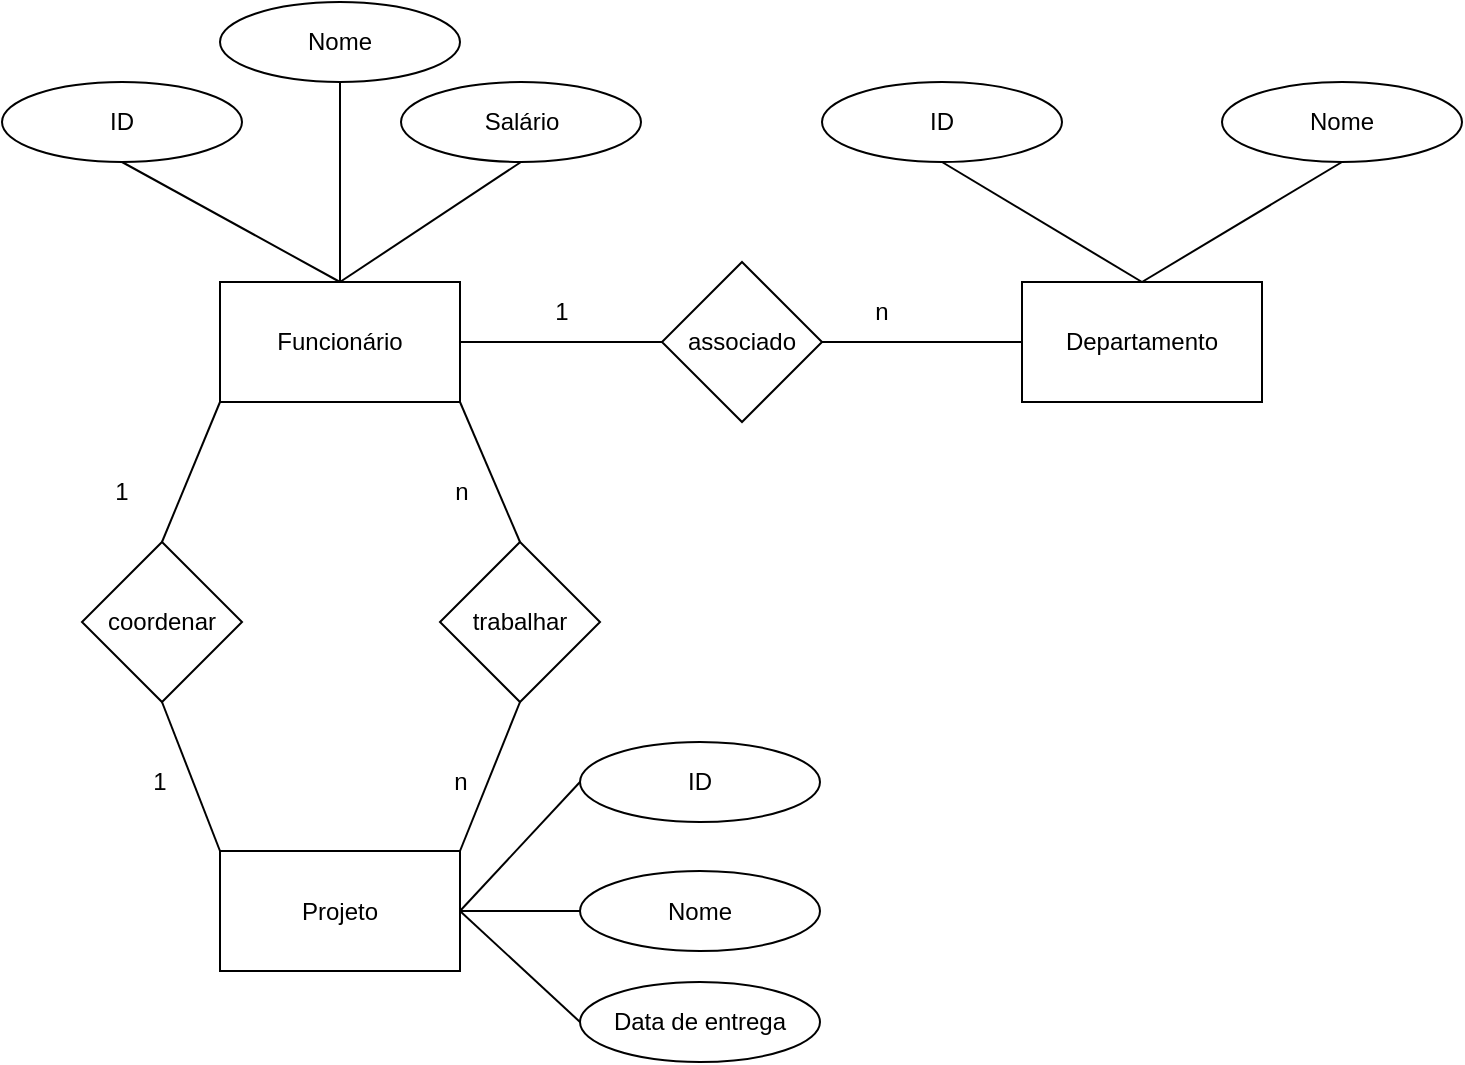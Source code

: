 <mxfile version="22.0.8" type="device">
  <diagram name="Página-1" id="m4aMym4YLJazNHy8Jg4d">
    <mxGraphModel dx="1393" dy="758" grid="1" gridSize="10" guides="1" tooltips="1" connect="1" arrows="1" fold="1" page="1" pageScale="1" pageWidth="827" pageHeight="1169" math="0" shadow="0">
      <root>
        <mxCell id="0" />
        <mxCell id="1" parent="0" />
        <mxCell id="Obrj_j-cfgOJttjoZD4i-1" value="Funcionário" style="rounded=0;whiteSpace=wrap;html=1;" vertex="1" parent="1">
          <mxGeometry x="159" y="240" width="120" height="60" as="geometry" />
        </mxCell>
        <mxCell id="Obrj_j-cfgOJttjoZD4i-2" value="Departamento" style="rounded=0;whiteSpace=wrap;html=1;" vertex="1" parent="1">
          <mxGeometry x="560" y="240" width="120" height="60" as="geometry" />
        </mxCell>
        <mxCell id="Obrj_j-cfgOJttjoZD4i-3" value="Projeto" style="rounded=0;whiteSpace=wrap;html=1;" vertex="1" parent="1">
          <mxGeometry x="159" y="524.5" width="120" height="60" as="geometry" />
        </mxCell>
        <mxCell id="Obrj_j-cfgOJttjoZD4i-4" value="trabalhar" style="rhombus;whiteSpace=wrap;html=1;" vertex="1" parent="1">
          <mxGeometry x="269" y="370" width="80" height="80" as="geometry" />
        </mxCell>
        <mxCell id="Obrj_j-cfgOJttjoZD4i-5" value="associado" style="rhombus;whiteSpace=wrap;html=1;" vertex="1" parent="1">
          <mxGeometry x="380" y="230" width="80" height="80" as="geometry" />
        </mxCell>
        <mxCell id="Obrj_j-cfgOJttjoZD4i-6" value="coordenar" style="rhombus;whiteSpace=wrap;html=1;" vertex="1" parent="1">
          <mxGeometry x="90" y="370" width="80" height="80" as="geometry" />
        </mxCell>
        <mxCell id="Obrj_j-cfgOJttjoZD4i-7" value="" style="endArrow=none;html=1;rounded=0;exitX=1;exitY=1;exitDx=0;exitDy=0;entryX=0.5;entryY=0;entryDx=0;entryDy=0;" edge="1" parent="1" source="Obrj_j-cfgOJttjoZD4i-1" target="Obrj_j-cfgOJttjoZD4i-4">
          <mxGeometry width="50" height="50" relative="1" as="geometry">
            <mxPoint x="390" y="420" as="sourcePoint" />
            <mxPoint x="440" y="370" as="targetPoint" />
          </mxGeometry>
        </mxCell>
        <mxCell id="Obrj_j-cfgOJttjoZD4i-8" value="n" style="text;html=1;strokeColor=none;fillColor=none;align=center;verticalAlign=middle;whiteSpace=wrap;rounded=0;" vertex="1" parent="1">
          <mxGeometry x="249.5" y="330" width="60" height="30" as="geometry" />
        </mxCell>
        <mxCell id="Obrj_j-cfgOJttjoZD4i-9" value="" style="endArrow=none;html=1;rounded=0;entryX=0.5;entryY=1;entryDx=0;entryDy=0;exitX=1;exitY=0;exitDx=0;exitDy=0;" edge="1" parent="1" source="Obrj_j-cfgOJttjoZD4i-3" target="Obrj_j-cfgOJttjoZD4i-4">
          <mxGeometry width="50" height="50" relative="1" as="geometry">
            <mxPoint x="280" y="520" as="sourcePoint" />
            <mxPoint x="440" y="370" as="targetPoint" />
          </mxGeometry>
        </mxCell>
        <mxCell id="Obrj_j-cfgOJttjoZD4i-10" value="n" style="text;html=1;strokeColor=none;fillColor=none;align=center;verticalAlign=middle;whiteSpace=wrap;rounded=0;" vertex="1" parent="1">
          <mxGeometry x="249.5" y="470" width="59" height="40" as="geometry" />
        </mxCell>
        <mxCell id="Obrj_j-cfgOJttjoZD4i-11" value="" style="endArrow=none;html=1;rounded=0;exitX=0.5;exitY=0;exitDx=0;exitDy=0;entryX=0;entryY=1;entryDx=0;entryDy=0;" edge="1" parent="1" source="Obrj_j-cfgOJttjoZD4i-6" target="Obrj_j-cfgOJttjoZD4i-1">
          <mxGeometry width="50" height="50" relative="1" as="geometry">
            <mxPoint x="390" y="420" as="sourcePoint" />
            <mxPoint x="440" y="370" as="targetPoint" />
          </mxGeometry>
        </mxCell>
        <mxCell id="Obrj_j-cfgOJttjoZD4i-12" value="1" style="text;html=1;strokeColor=none;fillColor=none;align=center;verticalAlign=middle;whiteSpace=wrap;rounded=0;" vertex="1" parent="1">
          <mxGeometry x="80" y="330" width="60" height="30" as="geometry" />
        </mxCell>
        <mxCell id="Obrj_j-cfgOJttjoZD4i-13" value="1" style="text;html=1;strokeColor=none;fillColor=none;align=center;verticalAlign=middle;whiteSpace=wrap;rounded=0;" vertex="1" parent="1">
          <mxGeometry x="99" y="475" width="60" height="30" as="geometry" />
        </mxCell>
        <mxCell id="Obrj_j-cfgOJttjoZD4i-14" value="" style="endArrow=none;html=1;rounded=0;exitX=0.5;exitY=1;exitDx=0;exitDy=0;entryX=0;entryY=0;entryDx=0;entryDy=0;" edge="1" parent="1" source="Obrj_j-cfgOJttjoZD4i-6" target="Obrj_j-cfgOJttjoZD4i-3">
          <mxGeometry width="50" height="50" relative="1" as="geometry">
            <mxPoint x="390" y="420" as="sourcePoint" />
            <mxPoint x="440" y="370" as="targetPoint" />
          </mxGeometry>
        </mxCell>
        <mxCell id="Obrj_j-cfgOJttjoZD4i-15" value="" style="endArrow=none;html=1;rounded=0;exitX=1;exitY=0.5;exitDx=0;exitDy=0;entryX=0;entryY=0.5;entryDx=0;entryDy=0;" edge="1" parent="1" source="Obrj_j-cfgOJttjoZD4i-1" target="Obrj_j-cfgOJttjoZD4i-5">
          <mxGeometry width="50" height="50" relative="1" as="geometry">
            <mxPoint x="390" y="420" as="sourcePoint" />
            <mxPoint x="440" y="370" as="targetPoint" />
          </mxGeometry>
        </mxCell>
        <mxCell id="Obrj_j-cfgOJttjoZD4i-16" value="1" style="text;html=1;strokeColor=none;fillColor=none;align=center;verticalAlign=middle;whiteSpace=wrap;rounded=0;" vertex="1" parent="1">
          <mxGeometry x="300" y="240" width="60" height="30" as="geometry" />
        </mxCell>
        <mxCell id="Obrj_j-cfgOJttjoZD4i-17" value="" style="endArrow=none;html=1;rounded=0;entryX=1;entryY=0.5;entryDx=0;entryDy=0;exitX=0;exitY=0.5;exitDx=0;exitDy=0;" edge="1" parent="1" source="Obrj_j-cfgOJttjoZD4i-2" target="Obrj_j-cfgOJttjoZD4i-5">
          <mxGeometry width="50" height="50" relative="1" as="geometry">
            <mxPoint x="390" y="420" as="sourcePoint" />
            <mxPoint x="440" y="370" as="targetPoint" />
          </mxGeometry>
        </mxCell>
        <mxCell id="Obrj_j-cfgOJttjoZD4i-18" value="n" style="text;html=1;strokeColor=none;fillColor=none;align=center;verticalAlign=middle;whiteSpace=wrap;rounded=0;" vertex="1" parent="1">
          <mxGeometry x="460" y="240" width="60" height="30" as="geometry" />
        </mxCell>
        <mxCell id="Obrj_j-cfgOJttjoZD4i-19" value="ID" style="ellipse;whiteSpace=wrap;html=1;" vertex="1" parent="1">
          <mxGeometry x="50" y="140" width="120" height="40" as="geometry" />
        </mxCell>
        <mxCell id="Obrj_j-cfgOJttjoZD4i-21" value="ID" style="ellipse;whiteSpace=wrap;html=1;" vertex="1" parent="1">
          <mxGeometry x="460" y="140" width="120" height="40" as="geometry" />
        </mxCell>
        <mxCell id="Obrj_j-cfgOJttjoZD4i-22" value="ID" style="ellipse;whiteSpace=wrap;html=1;" vertex="1" parent="1">
          <mxGeometry x="339" y="470" width="120" height="40" as="geometry" />
        </mxCell>
        <mxCell id="Obrj_j-cfgOJttjoZD4i-24" value="Nome" style="ellipse;whiteSpace=wrap;html=1;" vertex="1" parent="1">
          <mxGeometry x="159" y="100" width="120" height="40" as="geometry" />
        </mxCell>
        <mxCell id="Obrj_j-cfgOJttjoZD4i-25" value="Salário" style="ellipse;whiteSpace=wrap;html=1;" vertex="1" parent="1">
          <mxGeometry x="249.5" y="140" width="120" height="40" as="geometry" />
        </mxCell>
        <mxCell id="Obrj_j-cfgOJttjoZD4i-26" value="" style="endArrow=none;html=1;rounded=0;exitX=0.5;exitY=0;exitDx=0;exitDy=0;entryX=0.5;entryY=1;entryDx=0;entryDy=0;" edge="1" parent="1" source="Obrj_j-cfgOJttjoZD4i-1" target="Obrj_j-cfgOJttjoZD4i-25">
          <mxGeometry width="50" height="50" relative="1" as="geometry">
            <mxPoint x="450" y="360" as="sourcePoint" />
            <mxPoint x="500" y="310" as="targetPoint" />
          </mxGeometry>
        </mxCell>
        <mxCell id="Obrj_j-cfgOJttjoZD4i-27" value="" style="endArrow=none;html=1;rounded=0;entryX=0.5;entryY=1;entryDx=0;entryDy=0;exitX=0.5;exitY=0;exitDx=0;exitDy=0;" edge="1" parent="1" source="Obrj_j-cfgOJttjoZD4i-1" target="Obrj_j-cfgOJttjoZD4i-24">
          <mxGeometry width="50" height="50" relative="1" as="geometry">
            <mxPoint x="160" y="240" as="sourcePoint" />
            <mxPoint x="260" y="210" as="targetPoint" />
          </mxGeometry>
        </mxCell>
        <mxCell id="Obrj_j-cfgOJttjoZD4i-29" value="" style="endArrow=none;html=1;rounded=0;exitX=0.5;exitY=0;exitDx=0;exitDy=0;entryX=0.5;entryY=1;entryDx=0;entryDy=0;" edge="1" parent="1" source="Obrj_j-cfgOJttjoZD4i-1" target="Obrj_j-cfgOJttjoZD4i-19">
          <mxGeometry width="50" height="50" relative="1" as="geometry">
            <mxPoint x="189" y="270" as="sourcePoint" />
            <mxPoint x="280" y="230" as="targetPoint" />
          </mxGeometry>
        </mxCell>
        <mxCell id="Obrj_j-cfgOJttjoZD4i-30" value="Nome" style="ellipse;whiteSpace=wrap;html=1;" vertex="1" parent="1">
          <mxGeometry x="660" y="140" width="120" height="40" as="geometry" />
        </mxCell>
        <mxCell id="Obrj_j-cfgOJttjoZD4i-31" value="" style="endArrow=none;html=1;rounded=0;exitX=0.5;exitY=0;exitDx=0;exitDy=0;entryX=0.5;entryY=1;entryDx=0;entryDy=0;" edge="1" parent="1" source="Obrj_j-cfgOJttjoZD4i-2" target="Obrj_j-cfgOJttjoZD4i-21">
          <mxGeometry width="50" height="50" relative="1" as="geometry">
            <mxPoint x="629" y="240" as="sourcePoint" />
            <mxPoint x="520" y="180" as="targetPoint" />
          </mxGeometry>
        </mxCell>
        <mxCell id="Obrj_j-cfgOJttjoZD4i-32" value="" style="endArrow=none;html=1;rounded=0;exitX=0.5;exitY=0;exitDx=0;exitDy=0;entryX=0.5;entryY=1;entryDx=0;entryDy=0;" edge="1" parent="1" source="Obrj_j-cfgOJttjoZD4i-2" target="Obrj_j-cfgOJttjoZD4i-30">
          <mxGeometry width="50" height="50" relative="1" as="geometry">
            <mxPoint x="630" y="250" as="sourcePoint" />
            <mxPoint x="530" y="190" as="targetPoint" />
          </mxGeometry>
        </mxCell>
        <mxCell id="Obrj_j-cfgOJttjoZD4i-33" value="Nome" style="ellipse;whiteSpace=wrap;html=1;" vertex="1" parent="1">
          <mxGeometry x="339" y="534.5" width="120" height="40" as="geometry" />
        </mxCell>
        <mxCell id="Obrj_j-cfgOJttjoZD4i-34" value="Data de entrega" style="ellipse;whiteSpace=wrap;html=1;" vertex="1" parent="1">
          <mxGeometry x="339" y="590" width="120" height="40" as="geometry" />
        </mxCell>
        <mxCell id="Obrj_j-cfgOJttjoZD4i-35" value="" style="endArrow=none;html=1;rounded=0;entryX=1;entryY=0.5;entryDx=0;entryDy=0;exitX=0;exitY=0.5;exitDx=0;exitDy=0;" edge="1" parent="1" source="Obrj_j-cfgOJttjoZD4i-22" target="Obrj_j-cfgOJttjoZD4i-3">
          <mxGeometry width="50" height="50" relative="1" as="geometry">
            <mxPoint x="450" y="360" as="sourcePoint" />
            <mxPoint x="500" y="310" as="targetPoint" />
          </mxGeometry>
        </mxCell>
        <mxCell id="Obrj_j-cfgOJttjoZD4i-36" value="" style="endArrow=none;html=1;rounded=0;entryX=1;entryY=0.5;entryDx=0;entryDy=0;exitX=0;exitY=0.5;exitDx=0;exitDy=0;" edge="1" parent="1" source="Obrj_j-cfgOJttjoZD4i-33" target="Obrj_j-cfgOJttjoZD4i-3">
          <mxGeometry width="50" height="50" relative="1" as="geometry">
            <mxPoint x="349" y="500" as="sourcePoint" />
            <mxPoint x="289" y="565" as="targetPoint" />
          </mxGeometry>
        </mxCell>
        <mxCell id="Obrj_j-cfgOJttjoZD4i-37" value="" style="endArrow=none;html=1;rounded=0;entryX=1;entryY=0.5;entryDx=0;entryDy=0;exitX=0;exitY=0.5;exitDx=0;exitDy=0;" edge="1" parent="1" source="Obrj_j-cfgOJttjoZD4i-34" target="Obrj_j-cfgOJttjoZD4i-3">
          <mxGeometry width="50" height="50" relative="1" as="geometry">
            <mxPoint x="349" y="565" as="sourcePoint" />
            <mxPoint x="289" y="565" as="targetPoint" />
          </mxGeometry>
        </mxCell>
      </root>
    </mxGraphModel>
  </diagram>
</mxfile>
